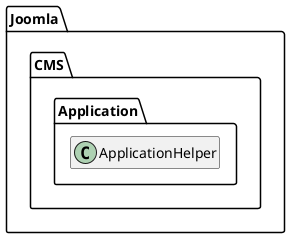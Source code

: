@startuml
set namespaceSeparator \\
hide members
hide << alias >> circle

class Joomla\\CMS\\Application\\ApplicationHelper
@enduml

